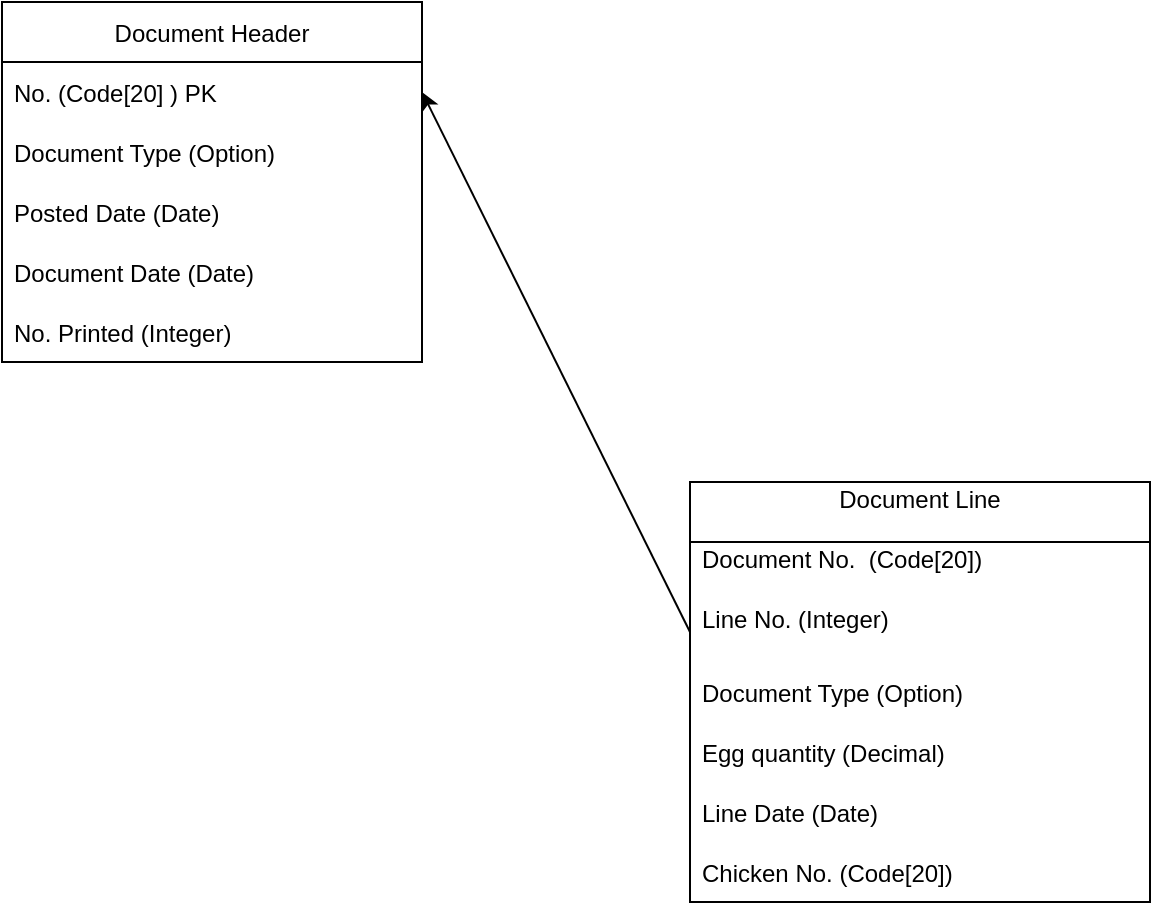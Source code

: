 <mxfile>
    <diagram id="GfuIk8Ltw5jOiiCuLkYn" name="Page-1">
        <mxGraphModel dx="732" dy="813" grid="1" gridSize="10" guides="1" tooltips="1" connect="1" arrows="1" fold="1" page="1" pageScale="1" pageWidth="827" pageHeight="1169" math="0" shadow="0">
            <root>
                <mxCell id="0"/>
                <mxCell id="1" parent="0"/>
                <mxCell id="5" value="Document Line&#10;" style="swimlane;fontStyle=0;childLayout=stackLayout;horizontal=1;startSize=30;horizontalStack=0;resizeParent=1;resizeParentMax=0;resizeLast=0;collapsible=1;marginBottom=0;" vertex="1" parent="1">
                    <mxGeometry x="414" y="350" width="230" height="210" as="geometry"/>
                </mxCell>
                <mxCell id="6" value="Document No.  (Code[20])&#10;" style="text;strokeColor=none;fillColor=none;align=left;verticalAlign=middle;spacingLeft=4;spacingRight=4;overflow=hidden;points=[[0,0.5],[1,0.5]];portConstraint=eastwest;rotatable=0;" vertex="1" parent="5">
                    <mxGeometry y="30" width="230" height="30" as="geometry"/>
                </mxCell>
                <mxCell id="7" value="Line No. (Integer)&#10;" style="text;strokeColor=none;fillColor=none;align=left;verticalAlign=middle;spacingLeft=4;spacingRight=4;overflow=hidden;points=[[0,0.5],[1,0.5]];portConstraint=eastwest;rotatable=0;" vertex="1" parent="5">
                    <mxGeometry y="60" width="230" height="30" as="geometry"/>
                </mxCell>
                <mxCell id="8" value="Document Type (Option)" style="text;strokeColor=none;fillColor=none;align=left;verticalAlign=middle;spacingLeft=4;spacingRight=4;overflow=hidden;points=[[0,0.5],[1,0.5]];portConstraint=eastwest;rotatable=0;" vertex="1" parent="5">
                    <mxGeometry y="90" width="230" height="30" as="geometry"/>
                </mxCell>
                <mxCell id="27" value="Egg quantity (Decimal)" style="text;strokeColor=none;fillColor=none;align=left;verticalAlign=middle;spacingLeft=4;spacingRight=4;overflow=hidden;points=[[0,0.5],[1,0.5]];portConstraint=eastwest;rotatable=0;" vertex="1" parent="5">
                    <mxGeometry y="120" width="230" height="30" as="geometry"/>
                </mxCell>
                <mxCell id="28" value="Line Date (Date)" style="text;strokeColor=none;fillColor=none;align=left;verticalAlign=middle;spacingLeft=4;spacingRight=4;overflow=hidden;points=[[0,0.5],[1,0.5]];portConstraint=eastwest;rotatable=0;" vertex="1" parent="5">
                    <mxGeometry y="150" width="230" height="30" as="geometry"/>
                </mxCell>
                <mxCell id="31" value="Chicken No. (Code[20])" style="text;strokeColor=none;fillColor=none;align=left;verticalAlign=middle;spacingLeft=4;spacingRight=4;overflow=hidden;points=[[0,0.5],[1,0.5]];portConstraint=eastwest;rotatable=0;" vertex="1" parent="5">
                    <mxGeometry y="180" width="230" height="30" as="geometry"/>
                </mxCell>
                <mxCell id="9" value="Document Header" style="swimlane;fontStyle=0;childLayout=stackLayout;horizontal=1;startSize=30;horizontalStack=0;resizeParent=1;resizeParentMax=0;resizeLast=0;collapsible=1;marginBottom=0;" vertex="1" parent="1">
                    <mxGeometry x="70" y="110" width="210" height="180" as="geometry">
                        <mxRectangle x="120" y="110" width="130" height="30" as="alternateBounds"/>
                    </mxGeometry>
                </mxCell>
                <mxCell id="10" value="No. (Code[20] ) PK   " style="text;strokeColor=none;fillColor=none;align=left;verticalAlign=middle;spacingLeft=4;spacingRight=4;overflow=hidden;points=[[0,0.5],[1,0.5]];portConstraint=eastwest;rotatable=0;" vertex="1" parent="9">
                    <mxGeometry y="30" width="210" height="30" as="geometry"/>
                </mxCell>
                <mxCell id="11" value="Document Type (Option)" style="text;strokeColor=none;fillColor=none;align=left;verticalAlign=middle;spacingLeft=4;spacingRight=4;overflow=hidden;points=[[0,0.5],[1,0.5]];portConstraint=eastwest;rotatable=0;" vertex="1" parent="9">
                    <mxGeometry y="60" width="210" height="30" as="geometry"/>
                </mxCell>
                <mxCell id="12" value="Posted Date (Date)" style="text;strokeColor=none;fillColor=none;align=left;verticalAlign=middle;spacingLeft=4;spacingRight=4;overflow=hidden;points=[[0,0.5],[1,0.5]];portConstraint=eastwest;rotatable=0;" vertex="1" parent="9">
                    <mxGeometry y="90" width="210" height="30" as="geometry"/>
                </mxCell>
                <mxCell id="26" value="Document Date (Date)" style="text;strokeColor=none;fillColor=none;align=left;verticalAlign=middle;spacingLeft=4;spacingRight=4;overflow=hidden;points=[[0,0.5],[1,0.5]];portConstraint=eastwest;rotatable=0;" vertex="1" parent="9">
                    <mxGeometry y="120" width="210" height="30" as="geometry"/>
                </mxCell>
                <mxCell id="29" value="No. Printed (Integer)" style="text;strokeColor=none;fillColor=none;align=left;verticalAlign=middle;spacingLeft=4;spacingRight=4;overflow=hidden;points=[[0,0.5],[1,0.5]];portConstraint=eastwest;rotatable=0;" vertex="1" parent="9">
                    <mxGeometry y="150" width="210" height="30" as="geometry"/>
                </mxCell>
                <mxCell id="30" style="edgeStyle=none;html=1;exitX=0;exitY=0.5;exitDx=0;exitDy=0;entryX=1;entryY=0.5;entryDx=0;entryDy=0;" edge="1" parent="1" source="7" target="10">
                    <mxGeometry relative="1" as="geometry"/>
                </mxCell>
            </root>
        </mxGraphModel>
    </diagram>
</mxfile>